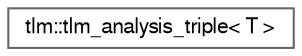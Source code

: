 digraph "Graphical Class Hierarchy"
{
 // LATEX_PDF_SIZE
  bgcolor="transparent";
  edge [fontname=FreeSans,fontsize=10,labelfontname=FreeSans,labelfontsize=10];
  node [fontname=FreeSans,fontsize=10,shape=box,height=0.2,width=0.4];
  rankdir="LR";
  Node0 [id="Node000000",label="tlm::tlm_analysis_triple\< T \>",height=0.2,width=0.4,color="grey40", fillcolor="white", style="filled",URL="$a00997.html",tooltip=" "];
}
